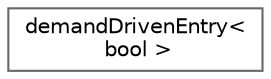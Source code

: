 digraph "Graphical Class Hierarchy"
{
 // LATEX_PDF_SIZE
  bgcolor="transparent";
  edge [fontname=Helvetica,fontsize=10,labelfontname=Helvetica,labelfontsize=10];
  node [fontname=Helvetica,fontsize=10,shape=box,height=0.2,width=0.4];
  rankdir="LR";
  Node0 [id="Node000000",label="demandDrivenEntry\<\l bool \>",height=0.2,width=0.4,color="grey40", fillcolor="white", style="filled",URL="$classFoam_1_1demandDrivenEntry.html",tooltip=" "];
}
